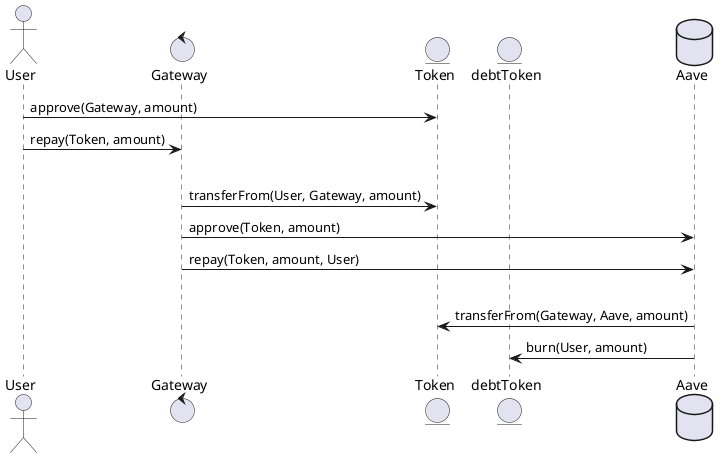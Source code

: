 @startuml sequence 

actor User 
control Gateway 
entity Token 
' entity aToken
entity debtToken
database Aave

' deposit
' User -> Token: approve(Gateway, amount)
' User -> Gateway: deposit(Token, amount)
' Gateway -> Token: transferFrom(User, Gateway, amount)
' Gateway -> Token: approve(Gateway, amount)
' Gateway -> Aave: deposit(Token, amount, User)
' Aave -> Token: transferFrom(Gateway, Aave, amount)
' Aave -> aToken: mint(User, amount)

' withdraw
' User -> Token: approve(Gateway, amount)
' User -> Gateway: withdraw(Token, amount)
' Gateway -> aToken: transferFrom(User, Gateway, amount)
' Gateway -> Aave: deposit(Token, amount, User)
' Aave -> aToken: burn(User, amount)

' borrow
' User -> debtToken: approveDelegation(Gateway, amount)
' User -> Gateway: borrow(Token, amount)
' Gateway -> Aave: borrow(Token, amount, User)
' Aave -> debtToken: mint(Gateway, amount)
' Aave -> Token: transfer(Gateway, amount)
' Gateway -> Token: transfer(User, amount)

' repay
User -> Token: approve(Gateway, amount)
User -> Gateway: repay(Token, amount)
|||
Gateway -> Token: transferFrom(User, Gateway, amount)
Gateway -> Aave: approve(Token, amount)
Gateway -> Aave: repay(Token, amount, User)
|||
Aave -> Token: transferFrom(Gateway, Aave, amount)
Aave -> debtToken: burn(User, amount)